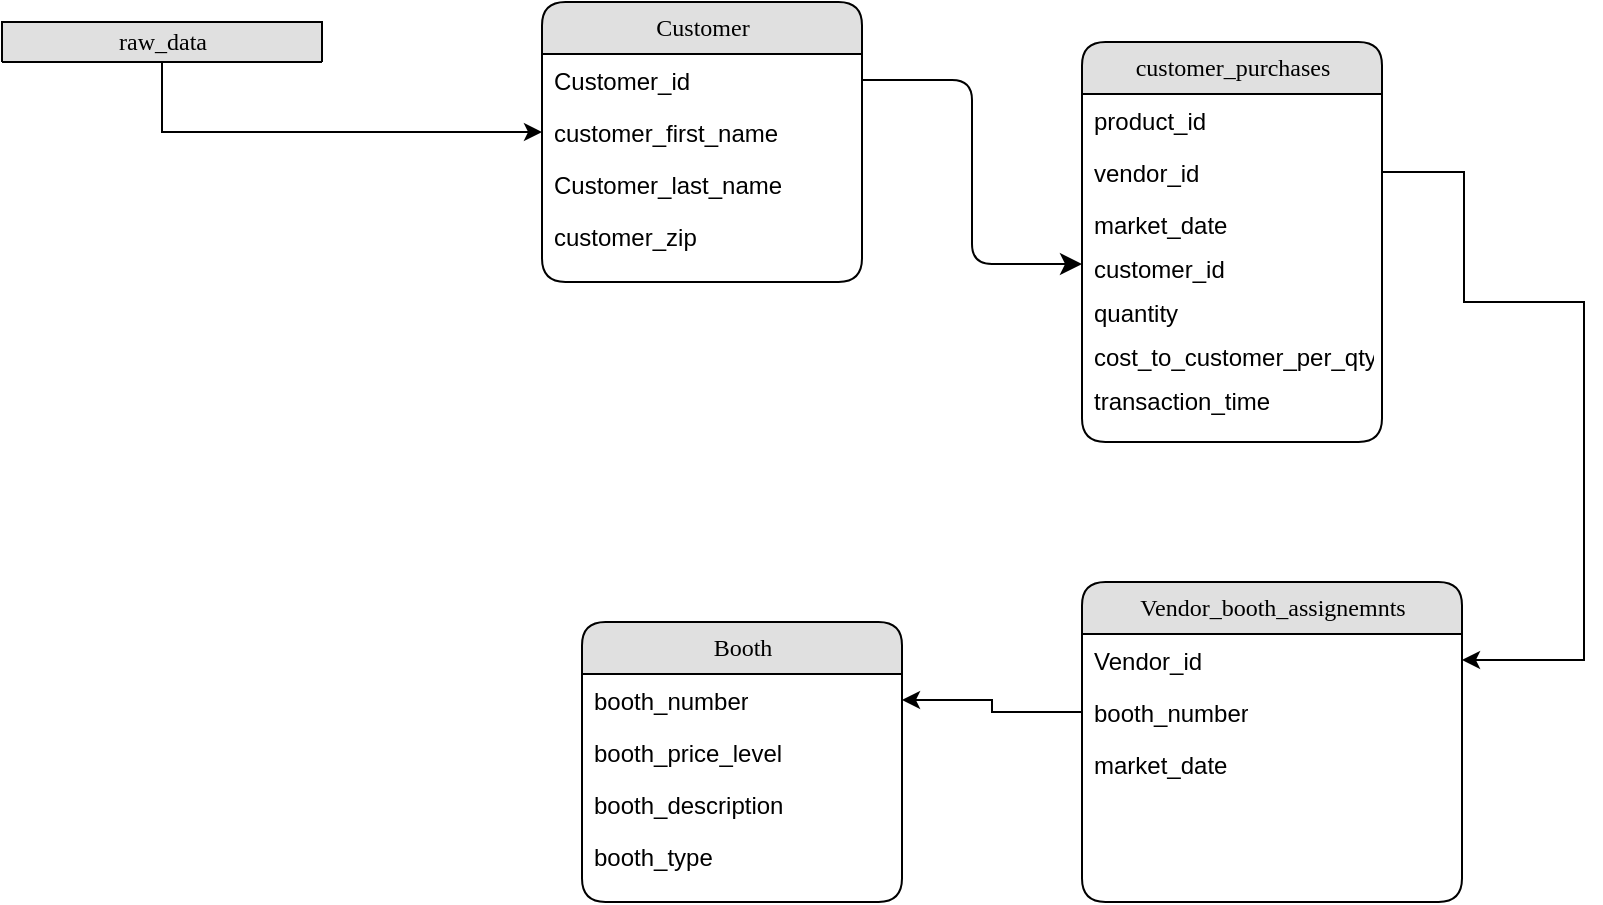 <mxfile version="24.7.13">
  <diagram name="Page-1" id="b520641d-4fe3-3701-9064-5fc419738815">
    <mxGraphModel dx="1892" dy="737" grid="1" gridSize="10" guides="1" tooltips="1" connect="1" arrows="1" fold="1" page="1" pageScale="1" pageWidth="1100" pageHeight="850" background="none" math="0" shadow="0">
      <root>
        <mxCell id="0" />
        <mxCell id="1" parent="0" />
        <mxCell id="21ea969265ad0168-6" value="Customer" style="swimlane;html=1;fontStyle=0;childLayout=stackLayout;horizontal=1;startSize=26;fillColor=#e0e0e0;horizontalStack=0;resizeParent=1;resizeLast=0;collapsible=1;marginBottom=0;swimlaneFillColor=#ffffff;align=center;rounded=1;shadow=0;comic=0;labelBackgroundColor=none;strokeWidth=1;fontFamily=Verdana;fontSize=12" parent="1" vertex="1">
          <mxGeometry x="160" y="40" width="160" height="140" as="geometry" />
        </mxCell>
        <mxCell id="21ea969265ad0168-7" value="Customer_id&lt;span style=&quot;white-space: pre;&quot;&gt;&#x9;&lt;/span&gt;" style="text;html=1;strokeColor=none;fillColor=none;spacingLeft=4;spacingRight=4;whiteSpace=wrap;overflow=hidden;rotatable=0;points=[[0,0.5],[1,0.5]];portConstraint=eastwest;" parent="21ea969265ad0168-6" vertex="1">
          <mxGeometry y="26" width="160" height="26" as="geometry" />
        </mxCell>
        <mxCell id="21ea969265ad0168-8" value="customer_first_name" style="text;html=1;strokeColor=none;fillColor=none;spacingLeft=4;spacingRight=4;whiteSpace=wrap;overflow=hidden;rotatable=0;points=[[0,0.5],[1,0.5]];portConstraint=eastwest;" parent="21ea969265ad0168-6" vertex="1">
          <mxGeometry y="52" width="160" height="26" as="geometry" />
        </mxCell>
        <mxCell id="21ea969265ad0168-9" value="Customer_last_name&lt;div&gt;&lt;br&gt;&lt;/div&gt;" style="text;html=1;strokeColor=none;fillColor=none;spacingLeft=4;spacingRight=4;whiteSpace=wrap;overflow=hidden;rotatable=0;points=[[0,0.5],[1,0.5]];portConstraint=eastwest;" parent="21ea969265ad0168-6" vertex="1">
          <mxGeometry y="78" width="160" height="26" as="geometry" />
        </mxCell>
        <mxCell id="SM67vvvNNNb2w5LCXK1X-2" value="&lt;div&gt;customer_zip&lt;/div&gt;" style="text;html=1;strokeColor=none;fillColor=none;spacingLeft=4;spacingRight=4;whiteSpace=wrap;overflow=hidden;rotatable=0;points=[[0,0.5],[1,0.5]];portConstraint=eastwest;" vertex="1" parent="21ea969265ad0168-6">
          <mxGeometry y="104" width="160" height="26" as="geometry" />
        </mxCell>
        <mxCell id="21ea969265ad0168-14" value="customer_purchases" style="swimlane;html=1;fontStyle=0;childLayout=stackLayout;horizontal=1;startSize=26;fillColor=#e0e0e0;horizontalStack=0;resizeParent=1;resizeLast=0;collapsible=1;marginBottom=0;swimlaneFillColor=#ffffff;align=center;rounded=1;shadow=0;comic=0;labelBackgroundColor=none;strokeWidth=1;fontFamily=Verdana;fontSize=12" parent="1" vertex="1">
          <mxGeometry x="430" y="60" width="150" height="200" as="geometry" />
        </mxCell>
        <mxCell id="21ea969265ad0168-15" value="product_id" style="text;html=1;strokeColor=none;fillColor=none;spacingLeft=4;spacingRight=4;whiteSpace=wrap;overflow=hidden;rotatable=0;points=[[0,0.5],[1,0.5]];portConstraint=eastwest;" parent="21ea969265ad0168-14" vertex="1">
          <mxGeometry y="26" width="150" height="26" as="geometry" />
        </mxCell>
        <mxCell id="21ea969265ad0168-16" value="vendor_id" style="text;html=1;strokeColor=none;fillColor=none;spacingLeft=4;spacingRight=4;whiteSpace=wrap;overflow=hidden;rotatable=0;points=[[0,0.5],[1,0.5]];portConstraint=eastwest;" parent="21ea969265ad0168-14" vertex="1">
          <mxGeometry y="52" width="150" height="26" as="geometry" />
        </mxCell>
        <mxCell id="21ea969265ad0168-17" value="market_date" style="text;html=1;strokeColor=none;fillColor=none;spacingLeft=4;spacingRight=4;whiteSpace=wrap;overflow=hidden;rotatable=0;points=[[0,0.5],[1,0.5]];portConstraint=eastwest;" parent="21ea969265ad0168-14" vertex="1">
          <mxGeometry y="78" width="150" height="22" as="geometry" />
        </mxCell>
        <mxCell id="SM67vvvNNNb2w5LCXK1X-4" value="customer_id" style="text;html=1;strokeColor=none;fillColor=none;spacingLeft=4;spacingRight=4;whiteSpace=wrap;overflow=hidden;rotatable=0;points=[[0,0.5],[1,0.5]];portConstraint=eastwest;" vertex="1" parent="21ea969265ad0168-14">
          <mxGeometry y="100" width="150" height="22" as="geometry" />
        </mxCell>
        <mxCell id="SM67vvvNNNb2w5LCXK1X-5" value="quantity" style="text;html=1;strokeColor=none;fillColor=none;spacingLeft=4;spacingRight=4;whiteSpace=wrap;overflow=hidden;rotatable=0;points=[[0,0.5],[1,0.5]];portConstraint=eastwest;" vertex="1" parent="21ea969265ad0168-14">
          <mxGeometry y="122" width="150" height="22" as="geometry" />
        </mxCell>
        <mxCell id="SM67vvvNNNb2w5LCXK1X-6" value="cost_to_customer_per_qty" style="text;html=1;strokeColor=none;fillColor=none;spacingLeft=4;spacingRight=4;whiteSpace=wrap;overflow=hidden;rotatable=0;points=[[0,0.5],[1,0.5]];portConstraint=eastwest;" vertex="1" parent="21ea969265ad0168-14">
          <mxGeometry y="144" width="150" height="22" as="geometry" />
        </mxCell>
        <mxCell id="SM67vvvNNNb2w5LCXK1X-7" value="transaction_time" style="text;html=1;strokeColor=none;fillColor=none;spacingLeft=4;spacingRight=4;whiteSpace=wrap;overflow=hidden;rotatable=0;points=[[0,0.5],[1,0.5]];portConstraint=eastwest;" vertex="1" parent="21ea969265ad0168-14">
          <mxGeometry y="166" width="150" height="22" as="geometry" />
        </mxCell>
        <mxCell id="21ea969265ad0168-36" style="edgeStyle=orthogonalEdgeStyle;html=1;labelBackgroundColor=none;startFill=0;startSize=8;endFill=1;endSize=8;fontFamily=Verdana;fontSize=12;entryX=0;entryY=0.5;entryDx=0;entryDy=0;exitX=1;exitY=0.5;exitDx=0;exitDy=0;" parent="1" source="21ea969265ad0168-7" target="SM67vvvNNNb2w5LCXK1X-4" edge="1">
          <mxGeometry relative="1" as="geometry" />
        </mxCell>
        <mxCell id="SM67vvvNNNb2w5LCXK1X-8" value="Vendor_booth_assignemnts" style="swimlane;html=1;fontStyle=0;childLayout=stackLayout;horizontal=1;startSize=26;fillColor=#e0e0e0;horizontalStack=0;resizeParent=1;resizeLast=0;collapsible=1;marginBottom=0;swimlaneFillColor=#ffffff;align=center;rounded=1;shadow=0;comic=0;labelBackgroundColor=none;strokeWidth=1;fontFamily=Verdana;fontSize=12" vertex="1" parent="1">
          <mxGeometry x="430" y="330" width="190" height="160" as="geometry" />
        </mxCell>
        <mxCell id="SM67vvvNNNb2w5LCXK1X-9" value="Vendor_id" style="text;html=1;strokeColor=none;fillColor=none;spacingLeft=4;spacingRight=4;whiteSpace=wrap;overflow=hidden;rotatable=0;points=[[0,0.5],[1,0.5]];portConstraint=eastwest;" vertex="1" parent="SM67vvvNNNb2w5LCXK1X-8">
          <mxGeometry y="26" width="190" height="26" as="geometry" />
        </mxCell>
        <mxCell id="SM67vvvNNNb2w5LCXK1X-10" value="booth_number" style="text;html=1;strokeColor=none;fillColor=none;spacingLeft=4;spacingRight=4;whiteSpace=wrap;overflow=hidden;rotatable=0;points=[[0,0.5],[1,0.5]];portConstraint=eastwest;" vertex="1" parent="SM67vvvNNNb2w5LCXK1X-8">
          <mxGeometry y="52" width="190" height="26" as="geometry" />
        </mxCell>
        <mxCell id="SM67vvvNNNb2w5LCXK1X-11" value="market_date" style="text;html=1;strokeColor=none;fillColor=none;spacingLeft=4;spacingRight=4;whiteSpace=wrap;overflow=hidden;rotatable=0;points=[[0,0.5],[1,0.5]];portConstraint=eastwest;" vertex="1" parent="SM67vvvNNNb2w5LCXK1X-8">
          <mxGeometry y="78" width="190" height="22" as="geometry" />
        </mxCell>
        <mxCell id="SM67vvvNNNb2w5LCXK1X-17" style="edgeStyle=orthogonalEdgeStyle;rounded=0;orthogonalLoop=1;jettySize=auto;html=1;exitX=1;exitY=0.5;exitDx=0;exitDy=0;entryX=1;entryY=0.5;entryDx=0;entryDy=0;" edge="1" parent="1" source="21ea969265ad0168-16" target="SM67vvvNNNb2w5LCXK1X-9">
          <mxGeometry relative="1" as="geometry">
            <mxPoint x="620" y="130" as="sourcePoint" />
            <mxPoint x="660.5" y="369" as="targetPoint" />
            <Array as="points">
              <mxPoint x="621" y="125" />
              <mxPoint x="621" y="190" />
              <mxPoint x="681" y="190" />
              <mxPoint x="681" y="369" />
            </Array>
          </mxGeometry>
        </mxCell>
        <mxCell id="SM67vvvNNNb2w5LCXK1X-24" value="Booth" style="swimlane;html=1;fontStyle=0;childLayout=stackLayout;horizontal=1;startSize=26;fillColor=#e0e0e0;horizontalStack=0;resizeParent=1;resizeLast=0;collapsible=1;marginBottom=0;swimlaneFillColor=#ffffff;align=center;rounded=1;shadow=0;comic=0;labelBackgroundColor=none;strokeWidth=1;fontFamily=Verdana;fontSize=12" vertex="1" parent="1">
          <mxGeometry x="180" y="350" width="160" height="140" as="geometry" />
        </mxCell>
        <mxCell id="SM67vvvNNNb2w5LCXK1X-25" value="booth_number" style="text;html=1;strokeColor=none;fillColor=none;spacingLeft=4;spacingRight=4;whiteSpace=wrap;overflow=hidden;rotatable=0;points=[[0,0.5],[1,0.5]];portConstraint=eastwest;" vertex="1" parent="SM67vvvNNNb2w5LCXK1X-24">
          <mxGeometry y="26" width="160" height="26" as="geometry" />
        </mxCell>
        <mxCell id="SM67vvvNNNb2w5LCXK1X-26" value="booth_price_level" style="text;html=1;strokeColor=none;fillColor=none;spacingLeft=4;spacingRight=4;whiteSpace=wrap;overflow=hidden;rotatable=0;points=[[0,0.5],[1,0.5]];portConstraint=eastwest;" vertex="1" parent="SM67vvvNNNb2w5LCXK1X-24">
          <mxGeometry y="52" width="160" height="26" as="geometry" />
        </mxCell>
        <mxCell id="SM67vvvNNNb2w5LCXK1X-27" value="&lt;div&gt;booth_description&lt;/div&gt;" style="text;html=1;strokeColor=none;fillColor=none;spacingLeft=4;spacingRight=4;whiteSpace=wrap;overflow=hidden;rotatable=0;points=[[0,0.5],[1,0.5]];portConstraint=eastwest;" vertex="1" parent="SM67vvvNNNb2w5LCXK1X-24">
          <mxGeometry y="78" width="160" height="26" as="geometry" />
        </mxCell>
        <mxCell id="SM67vvvNNNb2w5LCXK1X-28" value="&lt;div&gt;booth_type&lt;/div&gt;" style="text;html=1;strokeColor=none;fillColor=none;spacingLeft=4;spacingRight=4;whiteSpace=wrap;overflow=hidden;rotatable=0;points=[[0,0.5],[1,0.5]];portConstraint=eastwest;" vertex="1" parent="SM67vvvNNNb2w5LCXK1X-24">
          <mxGeometry y="104" width="160" height="26" as="geometry" />
        </mxCell>
        <mxCell id="SM67vvvNNNb2w5LCXK1X-29" style="edgeStyle=orthogonalEdgeStyle;rounded=0;orthogonalLoop=1;jettySize=auto;html=1;exitX=0;exitY=0.5;exitDx=0;exitDy=0;entryX=1;entryY=0.5;entryDx=0;entryDy=0;" edge="1" parent="1" source="SM67vvvNNNb2w5LCXK1X-10" target="SM67vvvNNNb2w5LCXK1X-25">
          <mxGeometry relative="1" as="geometry" />
        </mxCell>
        <mxCell id="SM67vvvNNNb2w5LCXK1X-35" style="edgeStyle=orthogonalEdgeStyle;rounded=0;orthogonalLoop=1;jettySize=auto;html=1;entryX=0;entryY=0.5;entryDx=0;entryDy=0;" edge="1" parent="1" source="SM67vvvNNNb2w5LCXK1X-30" target="21ea969265ad0168-8">
          <mxGeometry relative="1" as="geometry" />
        </mxCell>
        <mxCell id="SM67vvvNNNb2w5LCXK1X-30" value="raw_data" style="swimlane;html=1;fontStyle=0;childLayout=stackLayout;horizontal=1;startSize=26;fillColor=#e0e0e0;horizontalStack=0;resizeParent=1;resizeLast=0;collapsible=1;marginBottom=0;swimlaneFillColor=#ffffff;align=center;rounded=1;shadow=0;comic=0;labelBackgroundColor=none;strokeWidth=1;fontFamily=Verdana;fontSize=12" vertex="1" parent="1">
          <mxGeometry x="-110" y="50" width="160" height="20" as="geometry" />
        </mxCell>
      </root>
    </mxGraphModel>
  </diagram>
</mxfile>
